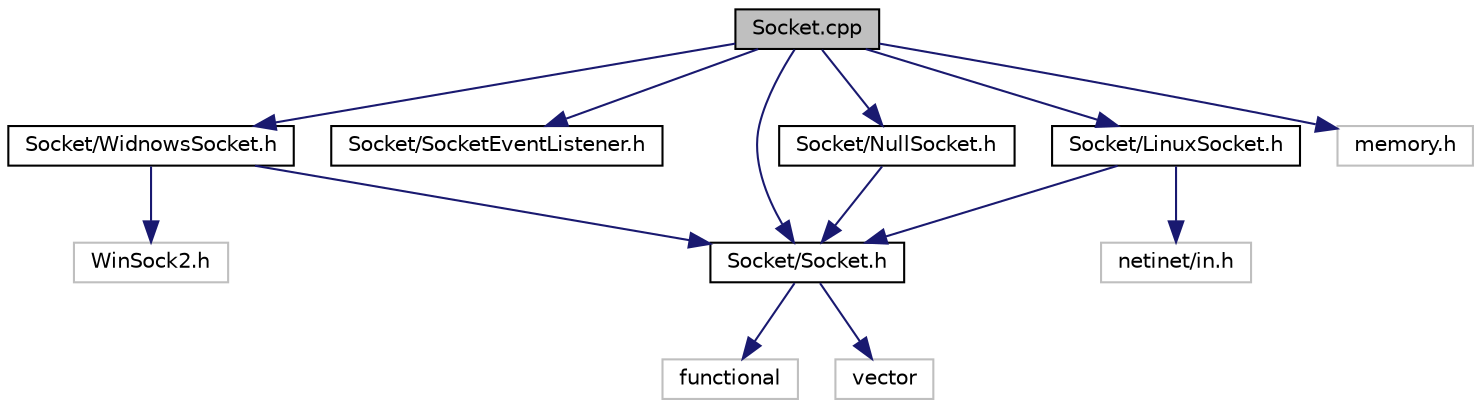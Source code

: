 digraph "Socket.cpp"
{
  edge [fontname="Helvetica",fontsize="10",labelfontname="Helvetica",labelfontsize="10"];
  node [fontname="Helvetica",fontsize="10",shape=record];
  Node0 [label="Socket.cpp",height=0.2,width=0.4,color="black", fillcolor="grey75", style="filled", fontcolor="black"];
  Node0 -> Node1 [color="midnightblue",fontsize="10",style="solid",fontname="Helvetica"];
  Node1 [label="Socket/Socket.h",height=0.2,width=0.4,color="black", fillcolor="white", style="filled",URL="$_socket_8h.html"];
  Node1 -> Node2 [color="midnightblue",fontsize="10",style="solid",fontname="Helvetica"];
  Node2 [label="functional",height=0.2,width=0.4,color="grey75", fillcolor="white", style="filled"];
  Node1 -> Node3 [color="midnightblue",fontsize="10",style="solid",fontname="Helvetica"];
  Node3 [label="vector",height=0.2,width=0.4,color="grey75", fillcolor="white", style="filled"];
  Node0 -> Node4 [color="midnightblue",fontsize="10",style="solid",fontname="Helvetica"];
  Node4 [label="Socket/SocketEventListener.h",height=0.2,width=0.4,color="black", fillcolor="white", style="filled",URL="$_socket_event_listener_8h.html"];
  Node0 -> Node5 [color="midnightblue",fontsize="10",style="solid",fontname="Helvetica"];
  Node5 [label="Socket/WidnowsSocket.h",height=0.2,width=0.4,color="black", fillcolor="white", style="filled",URL="$_widnows_socket_8h.html"];
  Node5 -> Node1 [color="midnightblue",fontsize="10",style="solid",fontname="Helvetica"];
  Node5 -> Node6 [color="midnightblue",fontsize="10",style="solid",fontname="Helvetica"];
  Node6 [label="WinSock2.h",height=0.2,width=0.4,color="grey75", fillcolor="white", style="filled"];
  Node0 -> Node7 [color="midnightblue",fontsize="10",style="solid",fontname="Helvetica"];
  Node7 [label="Socket/LinuxSocket.h",height=0.2,width=0.4,color="black", fillcolor="white", style="filled",URL="$_linux_socket_8h.html"];
  Node7 -> Node1 [color="midnightblue",fontsize="10",style="solid",fontname="Helvetica"];
  Node7 -> Node8 [color="midnightblue",fontsize="10",style="solid",fontname="Helvetica"];
  Node8 [label="netinet/in.h",height=0.2,width=0.4,color="grey75", fillcolor="white", style="filled"];
  Node0 -> Node9 [color="midnightblue",fontsize="10",style="solid",fontname="Helvetica"];
  Node9 [label="Socket/NullSocket.h",height=0.2,width=0.4,color="black", fillcolor="white", style="filled",URL="$_null_socket_8h.html"];
  Node9 -> Node1 [color="midnightblue",fontsize="10",style="solid",fontname="Helvetica"];
  Node0 -> Node10 [color="midnightblue",fontsize="10",style="solid",fontname="Helvetica"];
  Node10 [label="memory.h",height=0.2,width=0.4,color="grey75", fillcolor="white", style="filled"];
}
